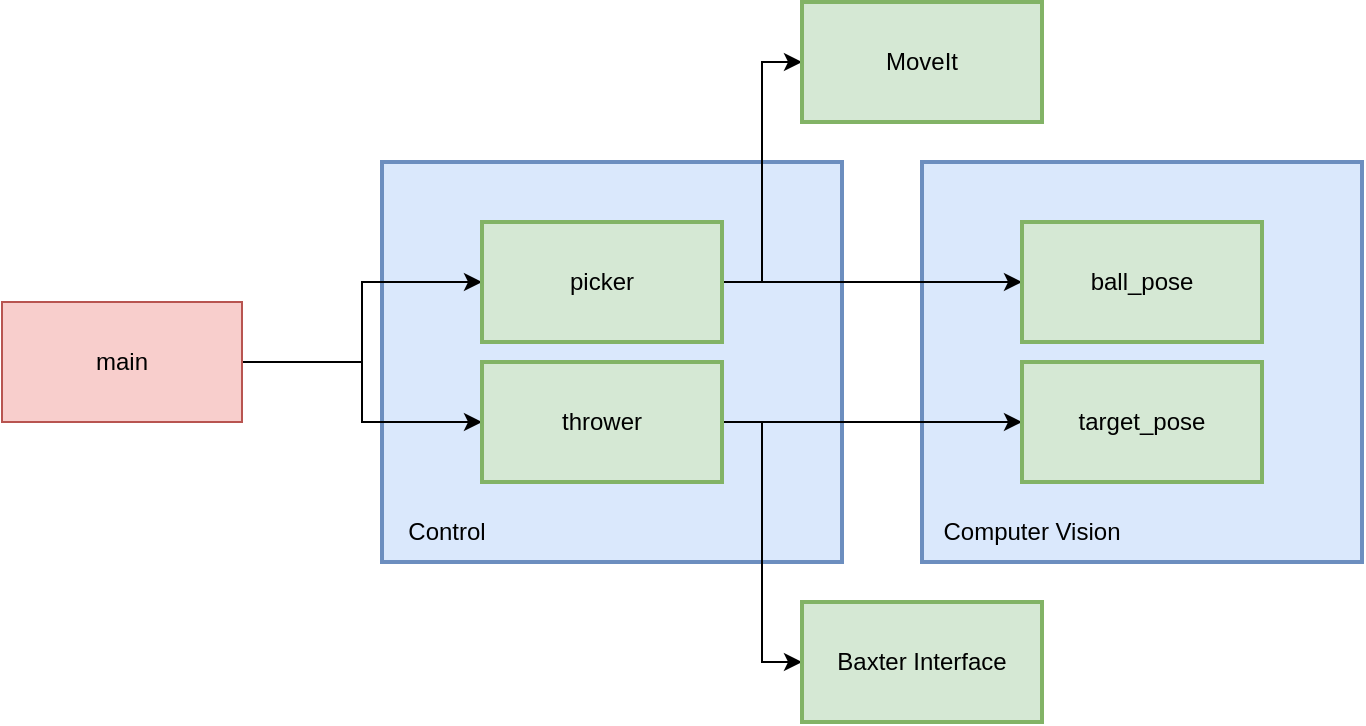 <mxfile version="15.9.1" type="device"><diagram id="4BSeMJtZHPYEvZMYSQBA" name="Page-1"><mxGraphModel dx="786" dy="514" grid="1" gridSize="10" guides="1" tooltips="1" connect="1" arrows="1" fold="1" page="1" pageScale="1" pageWidth="850" pageHeight="1100" math="0" shadow="0"><root><mxCell id="0"/><mxCell id="1" parent="0"/><mxCell id="jvz-egK_jbRC1hs_TKCk-10" value="" style="rounded=0;whiteSpace=wrap;html=1;strokeWidth=2;fillColor=#dae8fc;strokeColor=#6c8ebf;" vertex="1" parent="1"><mxGeometry x="560" y="220" width="220" height="200" as="geometry"/></mxCell><mxCell id="jvz-egK_jbRC1hs_TKCk-4" value="" style="rounded=0;whiteSpace=wrap;html=1;fillColor=#dae8fc;strokeWidth=2;strokeColor=#6c8ebf;" vertex="1" parent="1"><mxGeometry x="290" y="220" width="230" height="200" as="geometry"/></mxCell><mxCell id="jvz-egK_jbRC1hs_TKCk-12" style="edgeStyle=orthogonalEdgeStyle;rounded=0;orthogonalLoop=1;jettySize=auto;html=1;exitX=1;exitY=0.5;exitDx=0;exitDy=0;entryX=0;entryY=0.5;entryDx=0;entryDy=0;" edge="1" parent="1" source="jvz-egK_jbRC1hs_TKCk-1" target="jvz-egK_jbRC1hs_TKCk-3"><mxGeometry relative="1" as="geometry"/></mxCell><mxCell id="jvz-egK_jbRC1hs_TKCk-13" style="edgeStyle=orthogonalEdgeStyle;rounded=0;orthogonalLoop=1;jettySize=auto;html=1;exitX=1;exitY=0.5;exitDx=0;exitDy=0;" edge="1" parent="1" source="jvz-egK_jbRC1hs_TKCk-1" target="jvz-egK_jbRC1hs_TKCk-2"><mxGeometry relative="1" as="geometry"/></mxCell><mxCell id="jvz-egK_jbRC1hs_TKCk-1" value="main" style="rounded=0;whiteSpace=wrap;html=1;fillColor=#f8cecc;strokeColor=#b85450;" vertex="1" parent="1"><mxGeometry x="100" y="290" width="120" height="60" as="geometry"/></mxCell><mxCell id="jvz-egK_jbRC1hs_TKCk-14" style="edgeStyle=orthogonalEdgeStyle;rounded=0;orthogonalLoop=1;jettySize=auto;html=1;exitX=1;exitY=0.5;exitDx=0;exitDy=0;" edge="1" parent="1" source="jvz-egK_jbRC1hs_TKCk-2" target="jvz-egK_jbRC1hs_TKCk-7"><mxGeometry relative="1" as="geometry"/></mxCell><mxCell id="jvz-egK_jbRC1hs_TKCk-15" style="edgeStyle=orthogonalEdgeStyle;rounded=0;orthogonalLoop=1;jettySize=auto;html=1;exitX=1;exitY=0.5;exitDx=0;exitDy=0;entryX=0;entryY=0.5;entryDx=0;entryDy=0;" edge="1" parent="1" source="jvz-egK_jbRC1hs_TKCk-2" target="jvz-egK_jbRC1hs_TKCk-6"><mxGeometry relative="1" as="geometry"/></mxCell><mxCell id="jvz-egK_jbRC1hs_TKCk-2" value="picker" style="rounded=0;whiteSpace=wrap;html=1;fillColor=#d5e8d4;strokeColor=#82b366;strokeWidth=2;" vertex="1" parent="1"><mxGeometry x="340" y="250" width="120" height="60" as="geometry"/></mxCell><mxCell id="jvz-egK_jbRC1hs_TKCk-16" style="edgeStyle=orthogonalEdgeStyle;rounded=0;orthogonalLoop=1;jettySize=auto;html=1;exitX=1;exitY=0.5;exitDx=0;exitDy=0;entryX=0;entryY=0.5;entryDx=0;entryDy=0;" edge="1" parent="1" source="jvz-egK_jbRC1hs_TKCk-3" target="jvz-egK_jbRC1hs_TKCk-9"><mxGeometry relative="1" as="geometry"/></mxCell><mxCell id="jvz-egK_jbRC1hs_TKCk-18" style="edgeStyle=orthogonalEdgeStyle;rounded=0;orthogonalLoop=1;jettySize=auto;html=1;exitX=1;exitY=0.5;exitDx=0;exitDy=0;entryX=0;entryY=0.5;entryDx=0;entryDy=0;" edge="1" parent="1" source="jvz-egK_jbRC1hs_TKCk-3" target="jvz-egK_jbRC1hs_TKCk-17"><mxGeometry relative="1" as="geometry"/></mxCell><mxCell id="jvz-egK_jbRC1hs_TKCk-3" value="thrower" style="rounded=0;whiteSpace=wrap;html=1;fillColor=#d5e8d4;strokeColor=#82b366;strokeWidth=2;" vertex="1" parent="1"><mxGeometry x="340" y="320" width="120" height="60" as="geometry"/></mxCell><mxCell id="jvz-egK_jbRC1hs_TKCk-5" value="Control" style="text;html=1;strokeColor=none;fillColor=none;align=center;verticalAlign=middle;whiteSpace=wrap;rounded=0;" vertex="1" parent="1"><mxGeometry x="290" y="390" width="65" height="30" as="geometry"/></mxCell><mxCell id="jvz-egK_jbRC1hs_TKCk-6" value="MoveIt" style="rounded=0;whiteSpace=wrap;html=1;strokeWidth=2;fillColor=#d5e8d4;strokeColor=#82b366;" vertex="1" parent="1"><mxGeometry x="500" y="140" width="120" height="60" as="geometry"/></mxCell><mxCell id="jvz-egK_jbRC1hs_TKCk-7" value="ball_pose" style="rounded=0;whiteSpace=wrap;html=1;strokeWidth=2;fillColor=#d5e8d4;strokeColor=#82b366;" vertex="1" parent="1"><mxGeometry x="610" y="250" width="120" height="60" as="geometry"/></mxCell><mxCell id="jvz-egK_jbRC1hs_TKCk-9" value="target_pose" style="rounded=0;whiteSpace=wrap;html=1;strokeWidth=2;fillColor=#d5e8d4;strokeColor=#82b366;" vertex="1" parent="1"><mxGeometry x="610" y="320" width="120" height="60" as="geometry"/></mxCell><mxCell id="jvz-egK_jbRC1hs_TKCk-11" value="Computer Vision" style="text;html=1;strokeColor=none;fillColor=none;align=center;verticalAlign=middle;whiteSpace=wrap;rounded=0;" vertex="1" parent="1"><mxGeometry x="560" y="390" width="110" height="30" as="geometry"/></mxCell><mxCell id="jvz-egK_jbRC1hs_TKCk-17" value="Baxter Interface" style="rounded=0;whiteSpace=wrap;html=1;strokeWidth=2;fillColor=#d5e8d4;strokeColor=#82b366;" vertex="1" parent="1"><mxGeometry x="500" y="440" width="120" height="60" as="geometry"/></mxCell></root></mxGraphModel></diagram></mxfile>